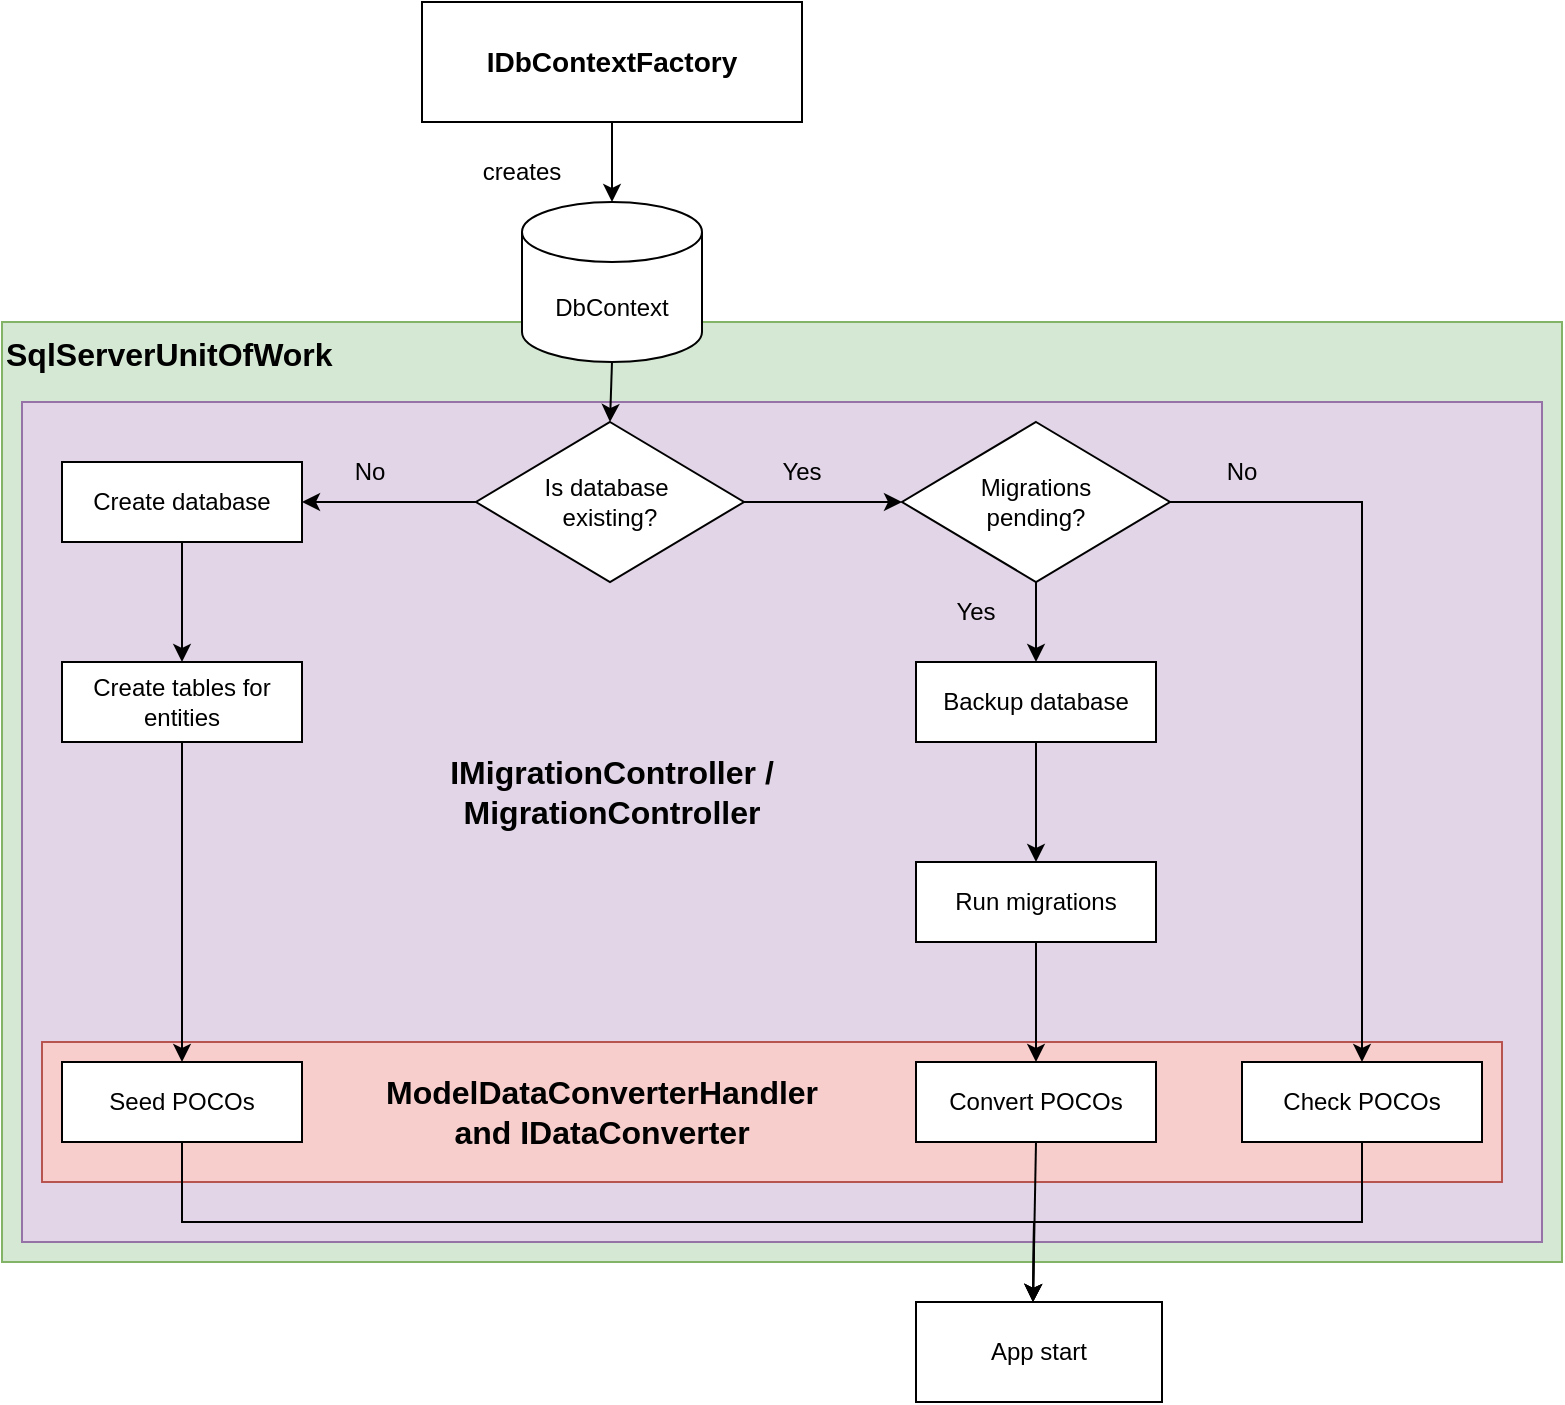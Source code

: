 <mxfile version="27.0.5">
  <diagram name="Seite-1" id="0snoWt4GrMVO1PJhk5Sl">
    <mxGraphModel dx="1213" dy="1997" grid="1" gridSize="10" guides="1" tooltips="1" connect="1" arrows="1" fold="1" page="1" pageScale="1" pageWidth="827" pageHeight="1169" math="0" shadow="0">
      <root>
        <mxCell id="0" />
        <mxCell id="1" parent="0" />
        <mxCell id="_JHPowpZo0vX_lbSRo0Q-43" value="SqlServerUnitOfWork" style="rounded=0;whiteSpace=wrap;html=1;fillColor=#d5e8d4;strokeColor=#82b366;fontStyle=1;align=left;verticalAlign=top;fontSize=16;" vertex="1" parent="1">
          <mxGeometry x="140" y="150" width="780" height="470" as="geometry" />
        </mxCell>
        <mxCell id="_JHPowpZo0vX_lbSRo0Q-32" value="" style="rounded=0;whiteSpace=wrap;html=1;fillColor=#e1d5e7;strokeColor=#9673a6;" vertex="1" parent="1">
          <mxGeometry x="150" y="190" width="760" height="420" as="geometry" />
        </mxCell>
        <mxCell id="_JHPowpZo0vX_lbSRo0Q-33" value="" style="rounded=0;whiteSpace=wrap;html=1;fillColor=#f8cecc;strokeColor=#b85450;" vertex="1" parent="1">
          <mxGeometry x="160" y="510" width="730" height="70" as="geometry" />
        </mxCell>
        <mxCell id="_JHPowpZo0vX_lbSRo0Q-1" value="DbContext" style="shape=cylinder3;whiteSpace=wrap;html=1;boundedLbl=1;backgroundOutline=1;size=15;" vertex="1" parent="1">
          <mxGeometry x="400" y="90" width="90" height="80" as="geometry" />
        </mxCell>
        <mxCell id="_JHPowpZo0vX_lbSRo0Q-2" value="Is database&amp;nbsp;&lt;div&gt;existing?&lt;/div&gt;" style="rhombus;whiteSpace=wrap;html=1;" vertex="1" parent="1">
          <mxGeometry x="377" y="200" width="134" height="80" as="geometry" />
        </mxCell>
        <mxCell id="_JHPowpZo0vX_lbSRo0Q-3" value="Create database" style="rounded=0;whiteSpace=wrap;html=1;" vertex="1" parent="1">
          <mxGeometry x="170" y="220" width="120" height="40" as="geometry" />
        </mxCell>
        <mxCell id="_JHPowpZo0vX_lbSRo0Q-4" value="" style="endArrow=classic;html=1;rounded=0;exitX=0;exitY=0.5;exitDx=0;exitDy=0;entryX=1;entryY=0.5;entryDx=0;entryDy=0;" edge="1" parent="1" source="_JHPowpZo0vX_lbSRo0Q-2" target="_JHPowpZo0vX_lbSRo0Q-3">
          <mxGeometry width="50" height="50" relative="1" as="geometry">
            <mxPoint x="390" y="450" as="sourcePoint" />
            <mxPoint x="440" y="400" as="targetPoint" />
          </mxGeometry>
        </mxCell>
        <mxCell id="_JHPowpZo0vX_lbSRo0Q-5" value="Create tables for entities" style="rounded=0;whiteSpace=wrap;html=1;" vertex="1" parent="1">
          <mxGeometry x="170" y="320" width="120" height="40" as="geometry" />
        </mxCell>
        <mxCell id="_JHPowpZo0vX_lbSRo0Q-6" value="" style="endArrow=classic;html=1;rounded=0;exitX=0.5;exitY=1;exitDx=0;exitDy=0;entryX=0.5;entryY=0;entryDx=0;entryDy=0;" edge="1" parent="1" source="_JHPowpZo0vX_lbSRo0Q-3" target="_JHPowpZo0vX_lbSRo0Q-5">
          <mxGeometry width="50" height="50" relative="1" as="geometry">
            <mxPoint x="390" y="450" as="sourcePoint" />
            <mxPoint x="230" y="290" as="targetPoint" />
          </mxGeometry>
        </mxCell>
        <mxCell id="_JHPowpZo0vX_lbSRo0Q-9" value="No" style="text;html=1;align=center;verticalAlign=middle;whiteSpace=wrap;rounded=0;" vertex="1" parent="1">
          <mxGeometry x="294" y="210" width="60" height="30" as="geometry" />
        </mxCell>
        <mxCell id="_JHPowpZo0vX_lbSRo0Q-11" value="Migrations&lt;div&gt;pending?&lt;/div&gt;" style="rhombus;whiteSpace=wrap;html=1;" vertex="1" parent="1">
          <mxGeometry x="590" y="200" width="134" height="80" as="geometry" />
        </mxCell>
        <mxCell id="_JHPowpZo0vX_lbSRo0Q-12" value="" style="endArrow=classic;html=1;rounded=0;exitX=1;exitY=0.5;exitDx=0;exitDy=0;" edge="1" parent="1" source="_JHPowpZo0vX_lbSRo0Q-2" target="_JHPowpZo0vX_lbSRo0Q-11">
          <mxGeometry width="50" height="50" relative="1" as="geometry">
            <mxPoint x="390" y="450" as="sourcePoint" />
            <mxPoint x="440" y="400" as="targetPoint" />
          </mxGeometry>
        </mxCell>
        <mxCell id="_JHPowpZo0vX_lbSRo0Q-13" value="Yes" style="text;html=1;align=center;verticalAlign=middle;whiteSpace=wrap;rounded=0;" vertex="1" parent="1">
          <mxGeometry x="510" y="210" width="60" height="30" as="geometry" />
        </mxCell>
        <mxCell id="_JHPowpZo0vX_lbSRo0Q-14" value="App start" style="rounded=0;whiteSpace=wrap;html=1;" vertex="1" parent="1">
          <mxGeometry x="597" y="640" width="123" height="50" as="geometry" />
        </mxCell>
        <mxCell id="_JHPowpZo0vX_lbSRo0Q-15" value="Backup database" style="rounded=0;whiteSpace=wrap;html=1;" vertex="1" parent="1">
          <mxGeometry x="597" y="320" width="120" height="40" as="geometry" />
        </mxCell>
        <mxCell id="_JHPowpZo0vX_lbSRo0Q-16" value="Run migrations" style="rounded=0;whiteSpace=wrap;html=1;" vertex="1" parent="1">
          <mxGeometry x="597" y="420" width="120" height="40" as="geometry" />
        </mxCell>
        <mxCell id="_JHPowpZo0vX_lbSRo0Q-17" value="" style="endArrow=classic;html=1;rounded=0;exitX=0.5;exitY=1;exitDx=0;exitDy=0;entryX=0.5;entryY=0;entryDx=0;entryDy=0;" edge="1" parent="1" source="_JHPowpZo0vX_lbSRo0Q-11" target="_JHPowpZo0vX_lbSRo0Q-15">
          <mxGeometry width="50" height="50" relative="1" as="geometry">
            <mxPoint x="390" y="450" as="sourcePoint" />
            <mxPoint x="440" y="400" as="targetPoint" />
          </mxGeometry>
        </mxCell>
        <mxCell id="_JHPowpZo0vX_lbSRo0Q-18" value="" style="endArrow=classic;html=1;rounded=0;entryX=0.5;entryY=0;entryDx=0;entryDy=0;exitX=0.5;exitY=1;exitDx=0;exitDy=0;" edge="1" parent="1" source="_JHPowpZo0vX_lbSRo0Q-15" target="_JHPowpZo0vX_lbSRo0Q-16">
          <mxGeometry width="50" height="50" relative="1" as="geometry">
            <mxPoint x="390" y="450" as="sourcePoint" />
            <mxPoint x="440" y="400" as="targetPoint" />
          </mxGeometry>
        </mxCell>
        <mxCell id="_JHPowpZo0vX_lbSRo0Q-19" value="Convert POCOs" style="rounded=0;whiteSpace=wrap;html=1;" vertex="1" parent="1">
          <mxGeometry x="597" y="520" width="120" height="40" as="geometry" />
        </mxCell>
        <mxCell id="_JHPowpZo0vX_lbSRo0Q-20" value="Yes" style="text;html=1;align=center;verticalAlign=middle;whiteSpace=wrap;rounded=0;" vertex="1" parent="1">
          <mxGeometry x="597" y="280" width="60" height="30" as="geometry" />
        </mxCell>
        <mxCell id="_JHPowpZo0vX_lbSRo0Q-21" value="Seed POCOs" style="rounded=0;whiteSpace=wrap;html=1;" vertex="1" parent="1">
          <mxGeometry x="170" y="520" width="120" height="40" as="geometry" />
        </mxCell>
        <mxCell id="_JHPowpZo0vX_lbSRo0Q-22" value="" style="endArrow=classic;html=1;rounded=0;exitX=0.5;exitY=1;exitDx=0;exitDy=0;entryX=0.5;entryY=0;entryDx=0;entryDy=0;" edge="1" parent="1" source="_JHPowpZo0vX_lbSRo0Q-16" target="_JHPowpZo0vX_lbSRo0Q-19">
          <mxGeometry width="50" height="50" relative="1" as="geometry">
            <mxPoint x="390" y="450" as="sourcePoint" />
            <mxPoint x="440" y="400" as="targetPoint" />
          </mxGeometry>
        </mxCell>
        <mxCell id="_JHPowpZo0vX_lbSRo0Q-23" value="" style="endArrow=classic;html=1;rounded=0;exitX=0.5;exitY=1;exitDx=0;exitDy=0;entryX=0.5;entryY=0;entryDx=0;entryDy=0;" edge="1" parent="1" source="_JHPowpZo0vX_lbSRo0Q-19">
          <mxGeometry width="50" height="50" relative="1" as="geometry">
            <mxPoint x="657" y="500" as="sourcePoint" />
            <mxPoint x="655.5" y="640" as="targetPoint" />
          </mxGeometry>
        </mxCell>
        <mxCell id="_JHPowpZo0vX_lbSRo0Q-24" value="" style="endArrow=classic;html=1;rounded=0;entryX=0.5;entryY=0;entryDx=0;entryDy=0;" edge="1" parent="1" source="_JHPowpZo0vX_lbSRo0Q-21">
          <mxGeometry width="50" height="50" relative="1" as="geometry">
            <mxPoint x="230" y="510" as="sourcePoint" />
            <mxPoint x="655.5" y="640" as="targetPoint" />
            <Array as="points">
              <mxPoint x="230" y="600" />
              <mxPoint x="656" y="600" />
            </Array>
          </mxGeometry>
        </mxCell>
        <mxCell id="_JHPowpZo0vX_lbSRo0Q-25" value="" style="endArrow=classic;html=1;rounded=0;exitX=0.5;exitY=1;exitDx=0;exitDy=0;entryX=0.5;entryY=0;entryDx=0;entryDy=0;" edge="1" parent="1" source="_JHPowpZo0vX_lbSRo0Q-5" target="_JHPowpZo0vX_lbSRo0Q-21">
          <mxGeometry width="50" height="50" relative="1" as="geometry">
            <mxPoint x="390" y="450" as="sourcePoint" />
            <mxPoint x="440" y="400" as="targetPoint" />
          </mxGeometry>
        </mxCell>
        <mxCell id="_JHPowpZo0vX_lbSRo0Q-26" value="Check POCOs" style="rounded=0;whiteSpace=wrap;html=1;" vertex="1" parent="1">
          <mxGeometry x="760" y="520" width="120" height="40" as="geometry" />
        </mxCell>
        <mxCell id="_JHPowpZo0vX_lbSRo0Q-27" value="" style="endArrow=classic;html=1;rounded=0;exitX=1;exitY=0.5;exitDx=0;exitDy=0;entryX=0.5;entryY=0;entryDx=0;entryDy=0;" edge="1" parent="1" source="_JHPowpZo0vX_lbSRo0Q-11" target="_JHPowpZo0vX_lbSRo0Q-26">
          <mxGeometry width="50" height="50" relative="1" as="geometry">
            <mxPoint x="390" y="450" as="sourcePoint" />
            <mxPoint x="440" y="400" as="targetPoint" />
            <Array as="points">
              <mxPoint x="820" y="240" />
            </Array>
          </mxGeometry>
        </mxCell>
        <mxCell id="_JHPowpZo0vX_lbSRo0Q-28" value="No" style="text;html=1;align=center;verticalAlign=middle;whiteSpace=wrap;rounded=0;" vertex="1" parent="1">
          <mxGeometry x="730" y="210" width="60" height="30" as="geometry" />
        </mxCell>
        <mxCell id="_JHPowpZo0vX_lbSRo0Q-29" value="" style="endArrow=classic;html=1;rounded=0;entryX=0.5;entryY=0;entryDx=0;entryDy=0;" edge="1" parent="1">
          <mxGeometry width="50" height="50" relative="1" as="geometry">
            <mxPoint x="820" y="560" as="sourcePoint" />
            <mxPoint x="655.5" y="640" as="targetPoint" />
            <Array as="points">
              <mxPoint x="820" y="600" />
              <mxPoint x="656" y="600" />
            </Array>
          </mxGeometry>
        </mxCell>
        <mxCell id="_JHPowpZo0vX_lbSRo0Q-31" value="" style="endArrow=classic;html=1;rounded=0;exitX=0.5;exitY=1;exitDx=0;exitDy=0;exitPerimeter=0;entryX=0.5;entryY=0;entryDx=0;entryDy=0;" edge="1" parent="1" source="_JHPowpZo0vX_lbSRo0Q-1" target="_JHPowpZo0vX_lbSRo0Q-2">
          <mxGeometry width="50" height="50" relative="1" as="geometry">
            <mxPoint x="390" y="450" as="sourcePoint" />
            <mxPoint x="440" y="400" as="targetPoint" />
          </mxGeometry>
        </mxCell>
        <mxCell id="_JHPowpZo0vX_lbSRo0Q-34" value="ModelDataConverterHandler and IDataConverter" style="text;html=1;align=center;verticalAlign=middle;whiteSpace=wrap;rounded=0;fontStyle=1;fontSize=16;" vertex="1" parent="1">
          <mxGeometry x="410" y="530" width="60" height="30" as="geometry" />
        </mxCell>
        <mxCell id="_JHPowpZo0vX_lbSRo0Q-42" value="IMigrationController / MigrationController" style="text;html=1;align=center;verticalAlign=middle;whiteSpace=wrap;rounded=0;fontSize=16;fontStyle=1" vertex="1" parent="1">
          <mxGeometry x="355" y="370" width="180" height="30" as="geometry" />
        </mxCell>
        <mxCell id="_JHPowpZo0vX_lbSRo0Q-45" value="IDbContextFactory" style="rounded=0;whiteSpace=wrap;html=1;fontStyle=1;fontSize=14;" vertex="1" parent="1">
          <mxGeometry x="350" y="-10" width="190" height="60" as="geometry" />
        </mxCell>
        <mxCell id="_JHPowpZo0vX_lbSRo0Q-46" value="" style="endArrow=classic;html=1;rounded=0;entryX=0.5;entryY=0;entryDx=0;entryDy=0;entryPerimeter=0;exitX=0.5;exitY=1;exitDx=0;exitDy=0;" edge="1" parent="1" source="_JHPowpZo0vX_lbSRo0Q-45" target="_JHPowpZo0vX_lbSRo0Q-1">
          <mxGeometry width="50" height="50" relative="1" as="geometry">
            <mxPoint x="390" y="90" as="sourcePoint" />
            <mxPoint x="440" y="40" as="targetPoint" />
          </mxGeometry>
        </mxCell>
        <mxCell id="_JHPowpZo0vX_lbSRo0Q-47" value="creates" style="text;html=1;align=center;verticalAlign=middle;whiteSpace=wrap;rounded=0;" vertex="1" parent="1">
          <mxGeometry x="370" y="60" width="60" height="30" as="geometry" />
        </mxCell>
      </root>
    </mxGraphModel>
  </diagram>
</mxfile>
